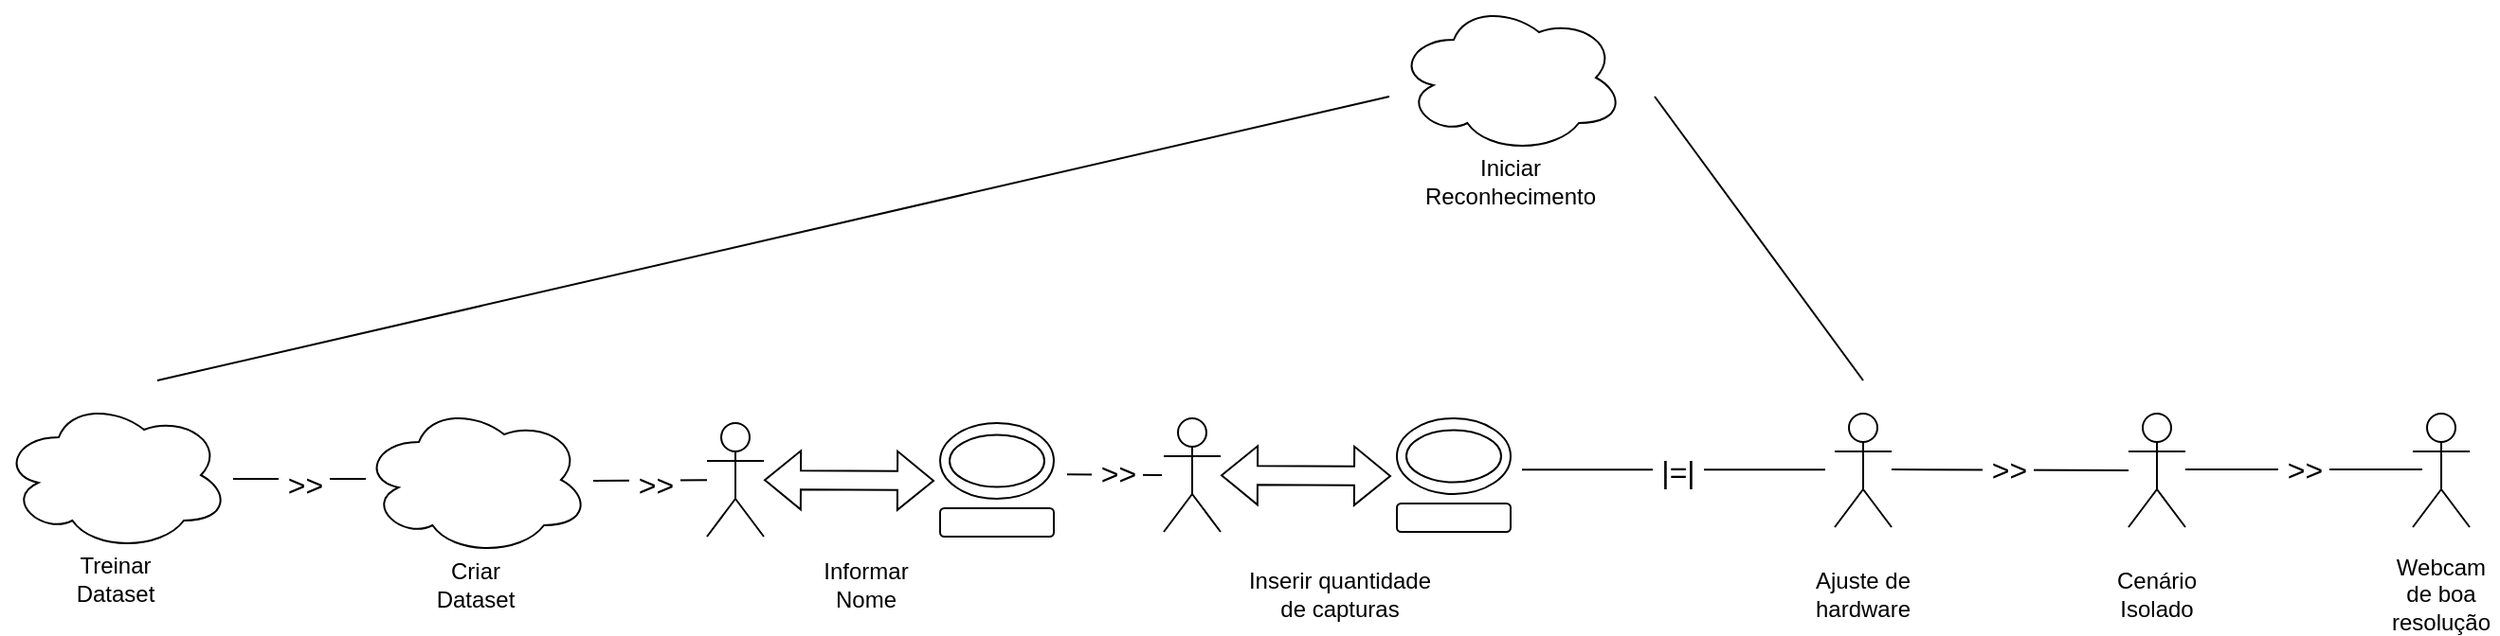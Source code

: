 <mxfile version="28.2.3">
  <diagram name="Página-1" id="6Sltt7JWADk6bET8UL1V">
    <mxGraphModel dx="2178" dy="853" grid="1" gridSize="10" guides="1" tooltips="1" connect="1" arrows="1" fold="1" page="1" pageScale="1" pageWidth="827" pageHeight="1169" math="0" shadow="0">
      <root>
        <mxCell id="0" />
        <mxCell id="1" parent="0" />
        <mxCell id="78k_orc3vX6gF0Ja3DNG-1" value="" style="ellipse;shape=cloud;whiteSpace=wrap;html=1;" vertex="1" parent="1">
          <mxGeometry x="354" y="50" width="120" height="80" as="geometry" />
        </mxCell>
        <mxCell id="78k_orc3vX6gF0Ja3DNG-4" value="Iniciar Reconhecimento" style="text;html=1;align=center;verticalAlign=middle;whiteSpace=wrap;rounded=0;" vertex="1" parent="1">
          <mxGeometry x="384" y="130" width="60" height="30" as="geometry" />
        </mxCell>
        <mxCell id="78k_orc3vX6gF0Ja3DNG-7" value="" style="ellipse;shape=cloud;whiteSpace=wrap;html=1;" vertex="1" parent="1">
          <mxGeometry x="-192" y="262.5" width="120" height="80" as="geometry" />
        </mxCell>
        <mxCell id="78k_orc3vX6gF0Ja3DNG-8" value="Criar Dataset" style="text;html=1;align=center;verticalAlign=middle;whiteSpace=wrap;rounded=0;" vertex="1" parent="1">
          <mxGeometry x="-162" y="342.5" width="60" height="30" as="geometry" />
        </mxCell>
        <mxCell id="78k_orc3vX6gF0Ja3DNG-12" value="Informar Nome" style="text;html=1;align=center;verticalAlign=middle;whiteSpace=wrap;rounded=0;" vertex="1" parent="1">
          <mxGeometry x="44" y="342.5" width="60" height="30" as="geometry" />
        </mxCell>
        <mxCell id="78k_orc3vX6gF0Ja3DNG-14" value="Inserir quantidade de capturas" style="text;html=1;align=center;verticalAlign=middle;whiteSpace=wrap;rounded=0;" vertex="1" parent="1">
          <mxGeometry x="269" y="347.5" width="110" height="30" as="geometry" />
        </mxCell>
        <mxCell id="78k_orc3vX6gF0Ja3DNG-22" value="" style="shape=umlActor;verticalLabelPosition=bottom;verticalAlign=top;html=1;outlineConnect=0;" vertex="1" parent="1">
          <mxGeometry x="231" y="270" width="30" height="60" as="geometry" />
        </mxCell>
        <mxCell id="78k_orc3vX6gF0Ja3DNG-23" value="" style="ellipse;whiteSpace=wrap;html=1;" vertex="1" parent="1">
          <mxGeometry x="354" y="270" width="60" height="40" as="geometry" />
        </mxCell>
        <mxCell id="78k_orc3vX6gF0Ja3DNG-24" value="" style="ellipse;whiteSpace=wrap;html=1;" vertex="1" parent="1">
          <mxGeometry x="359" y="276.25" width="50" height="27.5" as="geometry" />
        </mxCell>
        <mxCell id="78k_orc3vX6gF0Ja3DNG-25" value="" style="rounded=1;whiteSpace=wrap;html=1;" vertex="1" parent="1">
          <mxGeometry x="354" y="315" width="60" height="15" as="geometry" />
        </mxCell>
        <mxCell id="78k_orc3vX6gF0Ja3DNG-26" value="" style="shape=flexArrow;endArrow=classic;html=1;rounded=0;startArrow=block;" edge="1" parent="1" source="78k_orc3vX6gF0Ja3DNG-22">
          <mxGeometry width="50" height="50" relative="1" as="geometry">
            <mxPoint x="284" y="303.75" as="sourcePoint" />
            <mxPoint x="351" y="300.5" as="targetPoint" />
          </mxGeometry>
        </mxCell>
        <mxCell id="78k_orc3vX6gF0Ja3DNG-27" value="" style="ellipse;shape=cloud;whiteSpace=wrap;html=1;" vertex="1" parent="1">
          <mxGeometry x="-382" y="260" width="120" height="80" as="geometry" />
        </mxCell>
        <mxCell id="78k_orc3vX6gF0Ja3DNG-28" value="Treinar Dataset" style="text;html=1;align=center;verticalAlign=middle;whiteSpace=wrap;rounded=0;" vertex="1" parent="1">
          <mxGeometry x="-352" y="340" width="60" height="30" as="geometry" />
        </mxCell>
        <mxCell id="78k_orc3vX6gF0Ja3DNG-29" value="&lt;span style=&quot;text-align: start; background-color: rgb(255, 255, 255);&quot;&gt;&lt;font face=&quot;Helvetica&quot; style=&quot;color: rgb(0, 0, 0);&quot;&gt;Ajuste de hardware&lt;/font&gt;&lt;/span&gt;" style="text;html=1;align=center;verticalAlign=middle;whiteSpace=wrap;rounded=0;" vertex="1" parent="1">
          <mxGeometry x="570" y="347.5" width="60" height="30" as="geometry" />
        </mxCell>
        <mxCell id="78k_orc3vX6gF0Ja3DNG-30" value="" style="shape=umlActor;verticalLabelPosition=bottom;verticalAlign=top;html=1;outlineConnect=0;" vertex="1" parent="1">
          <mxGeometry x="585" y="267.5" width="30" height="60" as="geometry" />
        </mxCell>
        <mxCell id="78k_orc3vX6gF0Ja3DNG-35" value="" style="shape=umlActor;verticalLabelPosition=bottom;verticalAlign=top;html=1;outlineConnect=0;" vertex="1" parent="1">
          <mxGeometry x="-10" y="272.5" width="30" height="60" as="geometry" />
        </mxCell>
        <mxCell id="78k_orc3vX6gF0Ja3DNG-36" value="" style="ellipse;whiteSpace=wrap;html=1;" vertex="1" parent="1">
          <mxGeometry x="113" y="272.5" width="60" height="40" as="geometry" />
        </mxCell>
        <mxCell id="78k_orc3vX6gF0Ja3DNG-37" value="" style="ellipse;whiteSpace=wrap;html=1;" vertex="1" parent="1">
          <mxGeometry x="118" y="278.75" width="50" height="27.5" as="geometry" />
        </mxCell>
        <mxCell id="78k_orc3vX6gF0Ja3DNG-38" value="" style="rounded=1;whiteSpace=wrap;html=1;" vertex="1" parent="1">
          <mxGeometry x="113" y="317.5" width="60" height="15" as="geometry" />
        </mxCell>
        <mxCell id="78k_orc3vX6gF0Ja3DNG-39" value="" style="shape=flexArrow;endArrow=classic;html=1;rounded=0;startArrow=block;" edge="1" parent="1" source="78k_orc3vX6gF0Ja3DNG-35">
          <mxGeometry width="50" height="50" relative="1" as="geometry">
            <mxPoint x="43" y="306.25" as="sourcePoint" />
            <mxPoint x="110" y="303" as="targetPoint" />
          </mxGeometry>
        </mxCell>
        <mxCell id="78k_orc3vX6gF0Ja3DNG-40" value="&lt;span style=&quot;text-align: start; background-color: rgb(255, 255, 255);&quot;&gt;&lt;font face=&quot;Helvetica&quot; style=&quot;color: rgb(0, 0, 0);&quot;&gt;Cenário Isolado&lt;/font&gt;&lt;/span&gt;" style="text;html=1;align=center;verticalAlign=middle;whiteSpace=wrap;rounded=0;" vertex="1" parent="1">
          <mxGeometry x="725" y="347.5" width="60" height="30" as="geometry" />
        </mxCell>
        <mxCell id="78k_orc3vX6gF0Ja3DNG-41" value="" style="shape=umlActor;verticalLabelPosition=bottom;verticalAlign=top;html=1;outlineConnect=0;" vertex="1" parent="1">
          <mxGeometry x="740" y="267.5" width="30" height="60" as="geometry" />
        </mxCell>
        <mxCell id="78k_orc3vX6gF0Ja3DNG-42" value="&lt;span style=&quot;text-align: start; background-color: rgb(255, 255, 255);&quot;&gt;&lt;font face=&quot;Helvetica&quot; style=&quot;color: rgb(0, 0, 0);&quot;&gt;Webcam de boa resolução&lt;/font&gt;&lt;/span&gt;" style="text;html=1;align=center;verticalAlign=middle;whiteSpace=wrap;rounded=0;" vertex="1" parent="1">
          <mxGeometry x="875" y="347.5" width="60" height="30" as="geometry" />
        </mxCell>
        <mxCell id="78k_orc3vX6gF0Ja3DNG-43" value="" style="shape=umlActor;verticalLabelPosition=bottom;verticalAlign=top;html=1;outlineConnect=0;" vertex="1" parent="1">
          <mxGeometry x="890" y="267.5" width="30" height="60" as="geometry" />
        </mxCell>
        <mxCell id="78k_orc3vX6gF0Ja3DNG-44" value="" style="endArrow=none;html=1;rounded=0;" edge="1" parent="1" target="78k_orc3vX6gF0Ja3DNG-35">
          <mxGeometry width="50" height="50" relative="1" as="geometry">
            <mxPoint x="-70" y="303" as="sourcePoint" />
            <mxPoint x="-10" y="380" as="targetPoint" />
          </mxGeometry>
        </mxCell>
        <mxCell id="78k_orc3vX6gF0Ja3DNG-56" value="&lt;font style=&quot;font-size: 16px;&quot;&gt;&amp;nbsp;&amp;gt;&amp;gt;&lt;/font&gt;&amp;nbsp;" style="edgeLabel;html=1;align=center;verticalAlign=middle;resizable=0;points=[];" vertex="1" connectable="0" parent="78k_orc3vX6gF0Ja3DNG-44">
          <mxGeometry x="0.044" y="-2" relative="1" as="geometry">
            <mxPoint as="offset" />
          </mxGeometry>
        </mxCell>
        <mxCell id="78k_orc3vX6gF0Ja3DNG-45" value="" style="endArrow=none;html=1;rounded=0;" edge="1" parent="1">
          <mxGeometry width="50" height="50" relative="1" as="geometry">
            <mxPoint x="-260" y="302" as="sourcePoint" />
            <mxPoint x="-190" y="302" as="targetPoint" />
          </mxGeometry>
        </mxCell>
        <mxCell id="78k_orc3vX6gF0Ja3DNG-54" value="&amp;nbsp;&amp;gt;&amp;gt;&amp;nbsp;" style="edgeLabel;html=1;align=center;verticalAlign=middle;resizable=0;points=[];fontSize=12;" vertex="1" connectable="0" parent="78k_orc3vX6gF0Ja3DNG-45">
          <mxGeometry x="0.024" y="-4" relative="1" as="geometry">
            <mxPoint y="-3" as="offset" />
          </mxGeometry>
        </mxCell>
        <mxCell id="78k_orc3vX6gF0Ja3DNG-55" value="&lt;font style=&quot;font-size: 16px;&quot;&gt;&amp;nbsp;&amp;gt;&amp;gt;&lt;/font&gt;&amp;nbsp;" style="edgeLabel;html=1;align=center;verticalAlign=middle;resizable=0;points=[];" vertex="1" connectable="0" parent="78k_orc3vX6gF0Ja3DNG-45">
          <mxGeometry x="0.038" y="-3" relative="1" as="geometry">
            <mxPoint as="offset" />
          </mxGeometry>
        </mxCell>
        <mxCell id="78k_orc3vX6gF0Ja3DNG-46" value="" style="endArrow=none;html=1;rounded=0;" edge="1" parent="1">
          <mxGeometry width="50" height="50" relative="1" as="geometry">
            <mxPoint x="180" y="299.58" as="sourcePoint" />
            <mxPoint x="230" y="299.965" as="targetPoint" />
          </mxGeometry>
        </mxCell>
        <mxCell id="78k_orc3vX6gF0Ja3DNG-57" value="&lt;font style=&quot;font-size: 16px;&quot;&gt;&amp;nbsp;&amp;gt;&amp;gt;&lt;/font&gt;&amp;nbsp;" style="edgeLabel;html=1;align=center;verticalAlign=middle;resizable=0;points=[];" vertex="1" connectable="0" parent="78k_orc3vX6gF0Ja3DNG-46">
          <mxGeometry x="-0.006" y="1" relative="1" as="geometry">
            <mxPoint x="1" as="offset" />
          </mxGeometry>
        </mxCell>
        <mxCell id="78k_orc3vX6gF0Ja3DNG-47" value="" style="endArrow=none;html=1;rounded=0;" edge="1" parent="1">
          <mxGeometry width="50" height="50" relative="1" as="geometry">
            <mxPoint x="420" y="297.16" as="sourcePoint" />
            <mxPoint x="580" y="297.16" as="targetPoint" />
          </mxGeometry>
        </mxCell>
        <mxCell id="78k_orc3vX6gF0Ja3DNG-51" value="|=|" style="edgeLabel;html=1;align=center;verticalAlign=middle;resizable=0;points=[];" vertex="1" connectable="0" parent="78k_orc3vX6gF0Ja3DNG-47">
          <mxGeometry x="0.025" y="-2" relative="1" as="geometry">
            <mxPoint y="-2" as="offset" />
          </mxGeometry>
        </mxCell>
        <mxCell id="78k_orc3vX6gF0Ja3DNG-53" value="&amp;nbsp;|=|&amp;nbsp;" style="edgeLabel;html=1;align=center;verticalAlign=middle;resizable=0;points=[];fontSize=16;fontStyle=0" vertex="1" connectable="0" parent="78k_orc3vX6gF0Ja3DNG-47">
          <mxGeometry x="0.022" y="-1" relative="1" as="geometry">
            <mxPoint as="offset" />
          </mxGeometry>
        </mxCell>
        <mxCell id="78k_orc3vX6gF0Ja3DNG-48" value="" style="endArrow=none;html=1;rounded=0;" edge="1" parent="1" target="78k_orc3vX6gF0Ja3DNG-41">
          <mxGeometry width="50" height="50" relative="1" as="geometry">
            <mxPoint x="615" y="297" as="sourcePoint" />
            <mxPoint x="665" y="297.385" as="targetPoint" />
          </mxGeometry>
        </mxCell>
        <mxCell id="78k_orc3vX6gF0Ja3DNG-58" value="&lt;font style=&quot;font-size: 16px;&quot;&gt;&amp;nbsp;&amp;gt;&amp;gt;&lt;/font&gt;&amp;nbsp;" style="edgeLabel;html=1;align=center;verticalAlign=middle;resizable=0;points=[];" vertex="1" connectable="0" parent="78k_orc3vX6gF0Ja3DNG-48">
          <mxGeometry x="-0.236" y="-1" relative="1" as="geometry">
            <mxPoint x="13" y="-1" as="offset" />
          </mxGeometry>
        </mxCell>
        <mxCell id="78k_orc3vX6gF0Ja3DNG-49" value="" style="endArrow=none;html=1;rounded=0;" edge="1" parent="1">
          <mxGeometry width="50" height="50" relative="1" as="geometry">
            <mxPoint x="770" y="297" as="sourcePoint" />
            <mxPoint x="895" y="297" as="targetPoint" />
          </mxGeometry>
        </mxCell>
        <mxCell id="78k_orc3vX6gF0Ja3DNG-59" value="&lt;font style=&quot;font-size: 16px;&quot;&gt;&amp;nbsp;&amp;gt;&amp;gt;&lt;/font&gt;&amp;nbsp;" style="edgeLabel;html=1;align=center;verticalAlign=middle;resizable=0;points=[];" vertex="1" connectable="0" parent="78k_orc3vX6gF0Ja3DNG-49">
          <mxGeometry x="-0.019" relative="1" as="geometry">
            <mxPoint as="offset" />
          </mxGeometry>
        </mxCell>
        <mxCell id="78k_orc3vX6gF0Ja3DNG-60" value="" style="endArrow=none;html=1;rounded=0;" edge="1" parent="1">
          <mxGeometry width="50" height="50" relative="1" as="geometry">
            <mxPoint x="-300" y="250" as="sourcePoint" />
            <mxPoint x="350" y="100" as="targetPoint" />
          </mxGeometry>
        </mxCell>
        <mxCell id="78k_orc3vX6gF0Ja3DNG-61" value="" style="endArrow=none;html=1;rounded=0;" edge="1" parent="1">
          <mxGeometry width="50" height="50" relative="1" as="geometry">
            <mxPoint x="600" y="250" as="sourcePoint" />
            <mxPoint x="490" y="100" as="targetPoint" />
          </mxGeometry>
        </mxCell>
      </root>
    </mxGraphModel>
  </diagram>
</mxfile>
